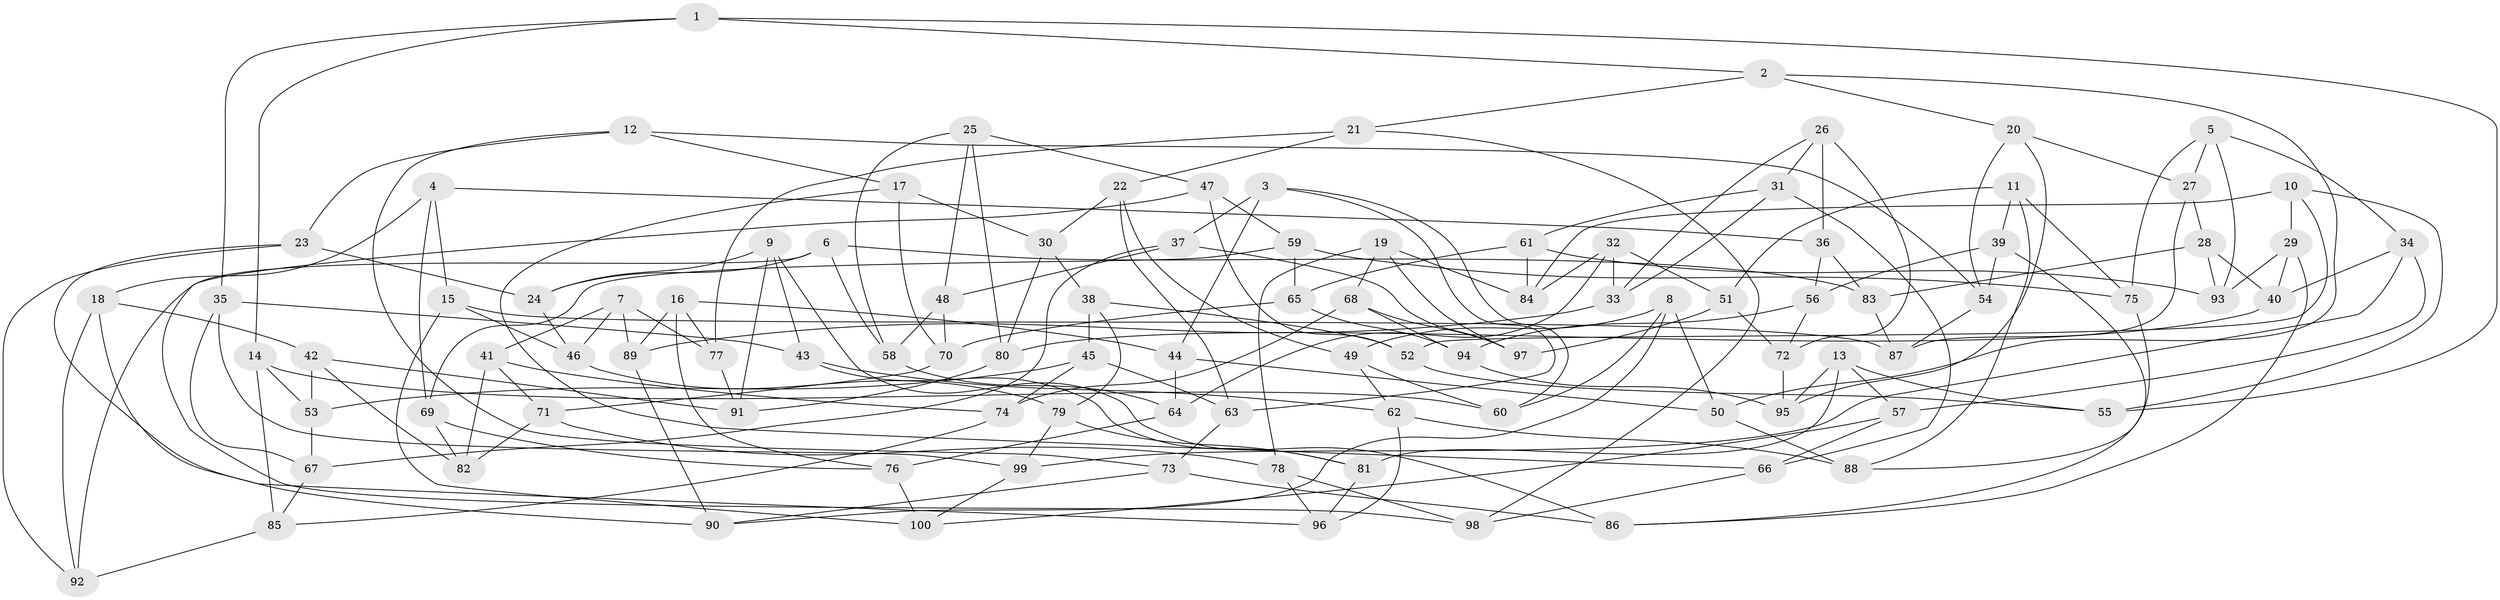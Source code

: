 // coarse degree distribution, {4: 0.29508196721311475, 5: 0.3442622950819672, 3: 0.08196721311475409, 6: 0.2786885245901639}
// Generated by graph-tools (version 1.1) at 2025/38/03/04/25 23:38:14]
// undirected, 100 vertices, 200 edges
graph export_dot {
  node [color=gray90,style=filled];
  1;
  2;
  3;
  4;
  5;
  6;
  7;
  8;
  9;
  10;
  11;
  12;
  13;
  14;
  15;
  16;
  17;
  18;
  19;
  20;
  21;
  22;
  23;
  24;
  25;
  26;
  27;
  28;
  29;
  30;
  31;
  32;
  33;
  34;
  35;
  36;
  37;
  38;
  39;
  40;
  41;
  42;
  43;
  44;
  45;
  46;
  47;
  48;
  49;
  50;
  51;
  52;
  53;
  54;
  55;
  56;
  57;
  58;
  59;
  60;
  61;
  62;
  63;
  64;
  65;
  66;
  67;
  68;
  69;
  70;
  71;
  72;
  73;
  74;
  75;
  76;
  77;
  78;
  79;
  80;
  81;
  82;
  83;
  84;
  85;
  86;
  87;
  88;
  89;
  90;
  91;
  92;
  93;
  94;
  95;
  96;
  97;
  98;
  99;
  100;
  1 -- 35;
  1 -- 2;
  1 -- 14;
  1 -- 55;
  2 -- 21;
  2 -- 20;
  2 -- 50;
  3 -- 37;
  3 -- 60;
  3 -- 63;
  3 -- 44;
  4 -- 15;
  4 -- 69;
  4 -- 36;
  4 -- 18;
  5 -- 27;
  5 -- 34;
  5 -- 93;
  5 -- 75;
  6 -- 58;
  6 -- 83;
  6 -- 24;
  6 -- 92;
  7 -- 41;
  7 -- 46;
  7 -- 89;
  7 -- 77;
  8 -- 50;
  8 -- 49;
  8 -- 90;
  8 -- 60;
  9 -- 91;
  9 -- 24;
  9 -- 43;
  9 -- 86;
  10 -- 29;
  10 -- 84;
  10 -- 55;
  10 -- 52;
  11 -- 75;
  11 -- 39;
  11 -- 51;
  11 -- 88;
  12 -- 73;
  12 -- 54;
  12 -- 17;
  12 -- 23;
  13 -- 95;
  13 -- 81;
  13 -- 55;
  13 -- 57;
  14 -- 53;
  14 -- 85;
  14 -- 60;
  15 -- 100;
  15 -- 46;
  15 -- 87;
  16 -- 77;
  16 -- 89;
  16 -- 76;
  16 -- 44;
  17 -- 30;
  17 -- 66;
  17 -- 70;
  18 -- 92;
  18 -- 90;
  18 -- 42;
  19 -- 78;
  19 -- 84;
  19 -- 97;
  19 -- 68;
  20 -- 27;
  20 -- 54;
  20 -- 95;
  21 -- 98;
  21 -- 22;
  21 -- 77;
  22 -- 30;
  22 -- 63;
  22 -- 49;
  23 -- 24;
  23 -- 96;
  23 -- 92;
  24 -- 46;
  25 -- 58;
  25 -- 47;
  25 -- 48;
  25 -- 80;
  26 -- 72;
  26 -- 31;
  26 -- 36;
  26 -- 33;
  27 -- 87;
  27 -- 28;
  28 -- 93;
  28 -- 40;
  28 -- 83;
  29 -- 40;
  29 -- 86;
  29 -- 93;
  30 -- 38;
  30 -- 80;
  31 -- 66;
  31 -- 61;
  31 -- 33;
  32 -- 33;
  32 -- 84;
  32 -- 51;
  32 -- 64;
  33 -- 89;
  34 -- 99;
  34 -- 57;
  34 -- 40;
  35 -- 43;
  35 -- 67;
  35 -- 99;
  36 -- 83;
  36 -- 56;
  37 -- 48;
  37 -- 97;
  37 -- 67;
  38 -- 79;
  38 -- 45;
  38 -- 52;
  39 -- 56;
  39 -- 54;
  39 -- 86;
  40 -- 80;
  41 -- 82;
  41 -- 74;
  41 -- 71;
  42 -- 53;
  42 -- 82;
  42 -- 91;
  43 -- 62;
  43 -- 81;
  44 -- 64;
  44 -- 50;
  45 -- 53;
  45 -- 63;
  45 -- 74;
  46 -- 79;
  47 -- 52;
  47 -- 59;
  47 -- 98;
  48 -- 58;
  48 -- 70;
  49 -- 62;
  49 -- 60;
  50 -- 88;
  51 -- 97;
  51 -- 72;
  52 -- 55;
  53 -- 67;
  54 -- 87;
  56 -- 94;
  56 -- 72;
  57 -- 100;
  57 -- 66;
  58 -- 64;
  59 -- 65;
  59 -- 75;
  59 -- 69;
  61 -- 84;
  61 -- 93;
  61 -- 65;
  62 -- 96;
  62 -- 88;
  63 -- 73;
  64 -- 76;
  65 -- 70;
  65 -- 94;
  66 -- 98;
  67 -- 85;
  68 -- 74;
  68 -- 94;
  68 -- 97;
  69 -- 76;
  69 -- 82;
  70 -- 71;
  71 -- 82;
  71 -- 78;
  72 -- 95;
  73 -- 86;
  73 -- 90;
  74 -- 85;
  75 -- 88;
  76 -- 100;
  77 -- 91;
  78 -- 96;
  78 -- 98;
  79 -- 81;
  79 -- 99;
  80 -- 91;
  81 -- 96;
  83 -- 87;
  85 -- 92;
  89 -- 90;
  94 -- 95;
  99 -- 100;
}
